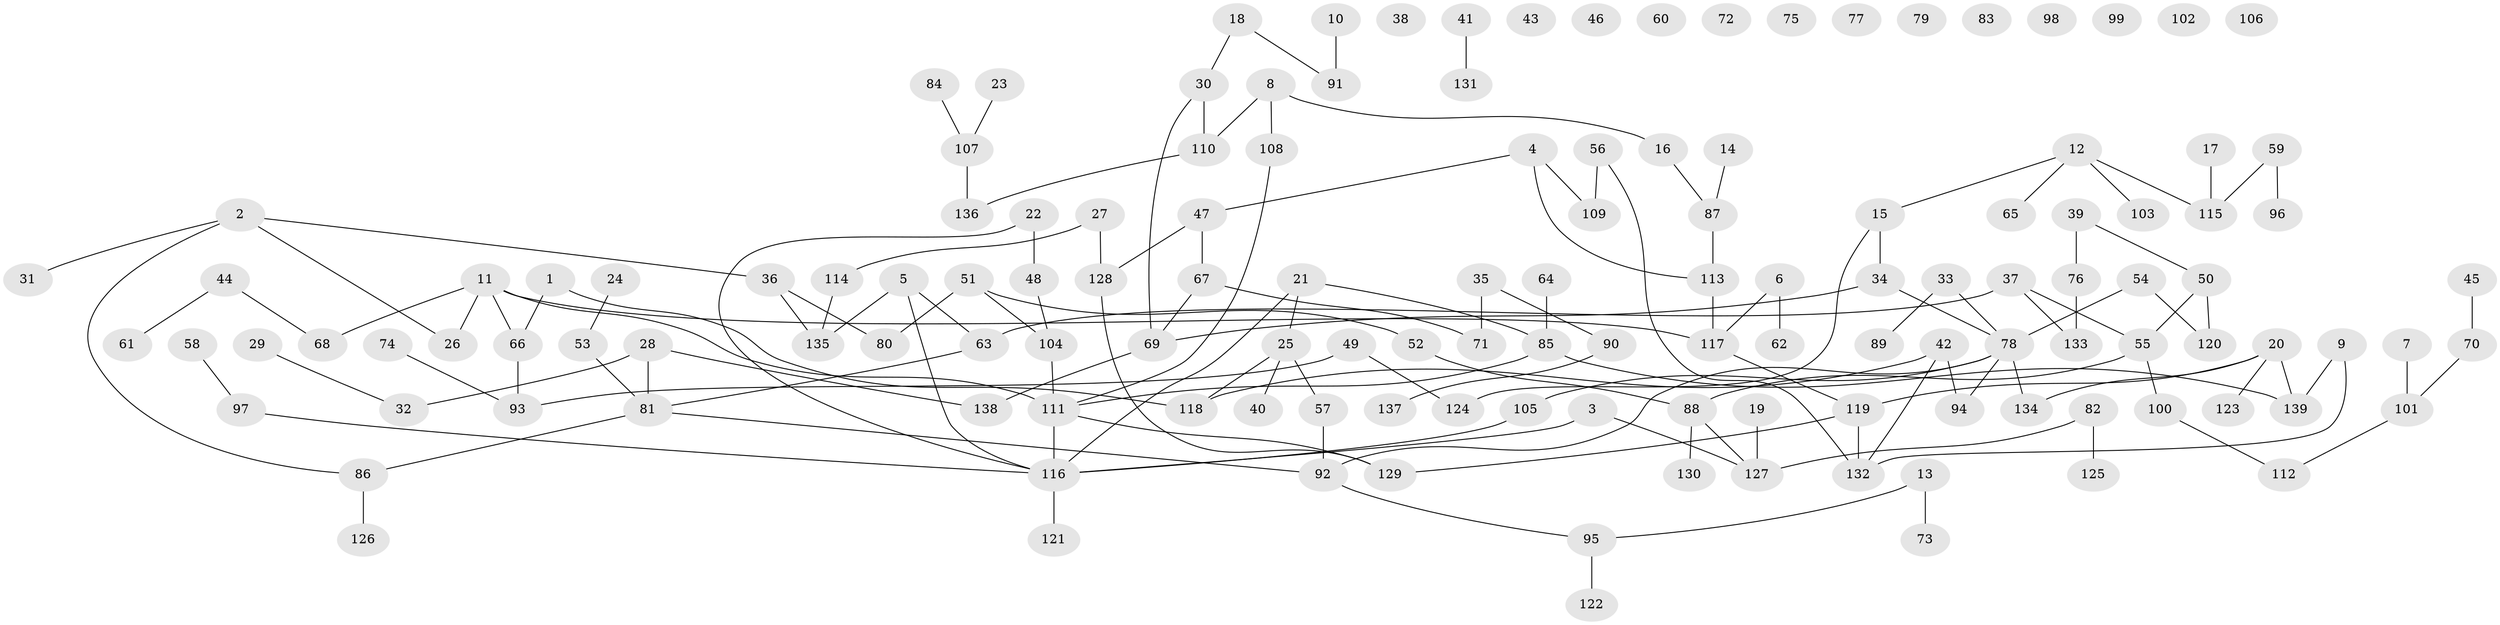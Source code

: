 // coarse degree distribution, {4: 0.06451612903225806, 9: 0.03225806451612903, 3: 0.11290322580645161, 1: 0.2903225806451613, 2: 0.14516129032258066, 8: 0.016129032258064516, 5: 0.04838709677419355, 7: 0.03225806451612903, 6: 0.03225806451612903, 0: 0.22580645161290322}
// Generated by graph-tools (version 1.1) at 2025/16/03/04/25 18:16:29]
// undirected, 139 vertices, 150 edges
graph export_dot {
graph [start="1"]
  node [color=gray90,style=filled];
  1;
  2;
  3;
  4;
  5;
  6;
  7;
  8;
  9;
  10;
  11;
  12;
  13;
  14;
  15;
  16;
  17;
  18;
  19;
  20;
  21;
  22;
  23;
  24;
  25;
  26;
  27;
  28;
  29;
  30;
  31;
  32;
  33;
  34;
  35;
  36;
  37;
  38;
  39;
  40;
  41;
  42;
  43;
  44;
  45;
  46;
  47;
  48;
  49;
  50;
  51;
  52;
  53;
  54;
  55;
  56;
  57;
  58;
  59;
  60;
  61;
  62;
  63;
  64;
  65;
  66;
  67;
  68;
  69;
  70;
  71;
  72;
  73;
  74;
  75;
  76;
  77;
  78;
  79;
  80;
  81;
  82;
  83;
  84;
  85;
  86;
  87;
  88;
  89;
  90;
  91;
  92;
  93;
  94;
  95;
  96;
  97;
  98;
  99;
  100;
  101;
  102;
  103;
  104;
  105;
  106;
  107;
  108;
  109;
  110;
  111;
  112;
  113;
  114;
  115;
  116;
  117;
  118;
  119;
  120;
  121;
  122;
  123;
  124;
  125;
  126;
  127;
  128;
  129;
  130;
  131;
  132;
  133;
  134;
  135;
  136;
  137;
  138;
  139;
  1 -- 66;
  1 -- 118;
  2 -- 26;
  2 -- 31;
  2 -- 36;
  2 -- 86;
  3 -- 116;
  3 -- 127;
  4 -- 47;
  4 -- 109;
  4 -- 113;
  5 -- 63;
  5 -- 116;
  5 -- 135;
  6 -- 62;
  6 -- 117;
  7 -- 101;
  8 -- 16;
  8 -- 108;
  8 -- 110;
  9 -- 132;
  9 -- 139;
  10 -- 91;
  11 -- 26;
  11 -- 66;
  11 -- 68;
  11 -- 111;
  11 -- 117;
  12 -- 15;
  12 -- 65;
  12 -- 103;
  12 -- 115;
  13 -- 73;
  13 -- 95;
  14 -- 87;
  15 -- 34;
  15 -- 124;
  16 -- 87;
  17 -- 115;
  18 -- 30;
  18 -- 91;
  19 -- 127;
  20 -- 119;
  20 -- 123;
  20 -- 134;
  20 -- 139;
  21 -- 25;
  21 -- 85;
  21 -- 116;
  22 -- 48;
  22 -- 116;
  23 -- 107;
  24 -- 53;
  25 -- 40;
  25 -- 57;
  25 -- 118;
  27 -- 114;
  27 -- 128;
  28 -- 32;
  28 -- 81;
  28 -- 138;
  29 -- 32;
  30 -- 69;
  30 -- 110;
  33 -- 78;
  33 -- 89;
  34 -- 69;
  34 -- 78;
  35 -- 71;
  35 -- 90;
  36 -- 80;
  36 -- 135;
  37 -- 55;
  37 -- 63;
  37 -- 133;
  39 -- 50;
  39 -- 76;
  41 -- 131;
  42 -- 94;
  42 -- 118;
  42 -- 132;
  44 -- 61;
  44 -- 68;
  45 -- 70;
  47 -- 67;
  47 -- 128;
  48 -- 104;
  49 -- 93;
  49 -- 124;
  50 -- 55;
  50 -- 120;
  51 -- 52;
  51 -- 80;
  51 -- 104;
  52 -- 88;
  53 -- 81;
  54 -- 78;
  54 -- 120;
  55 -- 88;
  55 -- 100;
  56 -- 109;
  56 -- 132;
  57 -- 92;
  58 -- 97;
  59 -- 96;
  59 -- 115;
  63 -- 81;
  64 -- 85;
  66 -- 93;
  67 -- 69;
  67 -- 71;
  69 -- 138;
  70 -- 101;
  74 -- 93;
  76 -- 133;
  78 -- 92;
  78 -- 94;
  78 -- 105;
  78 -- 134;
  81 -- 86;
  81 -- 92;
  82 -- 125;
  82 -- 127;
  84 -- 107;
  85 -- 111;
  85 -- 139;
  86 -- 126;
  87 -- 113;
  88 -- 127;
  88 -- 130;
  90 -- 137;
  92 -- 95;
  95 -- 122;
  97 -- 116;
  100 -- 112;
  101 -- 112;
  104 -- 111;
  105 -- 116;
  107 -- 136;
  108 -- 111;
  110 -- 136;
  111 -- 116;
  111 -- 129;
  113 -- 117;
  114 -- 135;
  116 -- 121;
  117 -- 119;
  119 -- 129;
  119 -- 132;
  128 -- 129;
}
